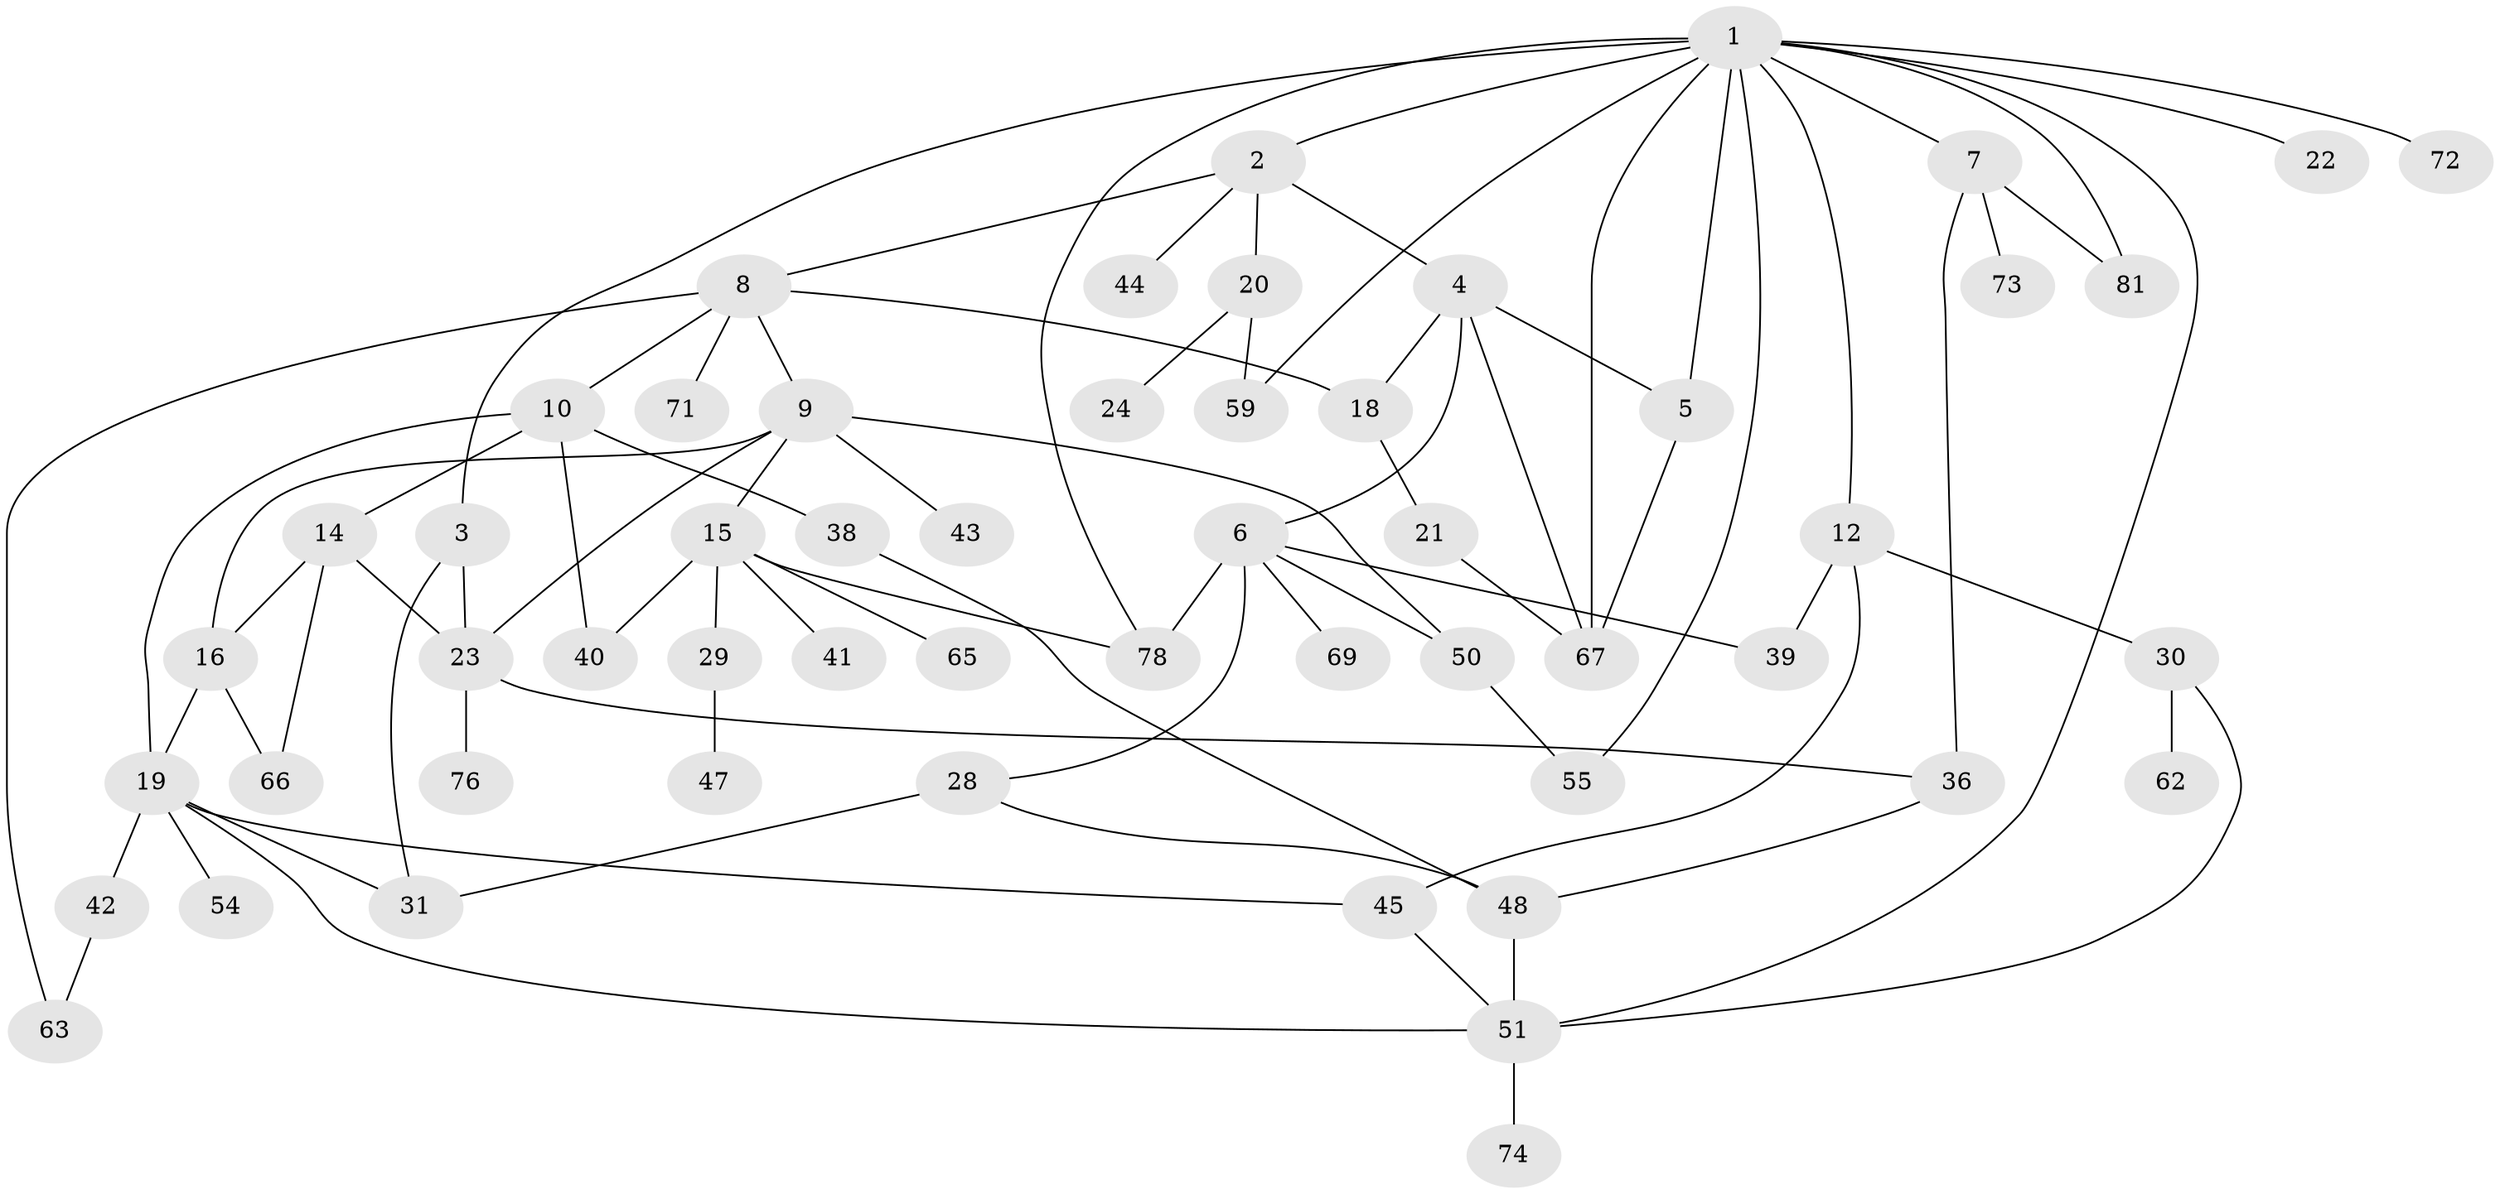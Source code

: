 // Generated by graph-tools (version 1.1) at 2025/23/03/03/25 07:23:34]
// undirected, 54 vertices, 82 edges
graph export_dot {
graph [start="1"]
  node [color=gray90,style=filled];
  1 [super="+13"];
  2 [super="+35"];
  3 [super="+25"];
  4 [super="+34"];
  5;
  6 [super="+46"];
  7 [super="+53"];
  8 [super="+57"];
  9 [super="+11"];
  10 [super="+27"];
  12 [super="+33"];
  14 [super="+52"];
  15 [super="+17"];
  16 [super="+75"];
  18;
  19 [super="+37"];
  20 [super="+32"];
  21 [super="+26"];
  22;
  23 [super="+56"];
  24;
  28 [super="+60"];
  29 [super="+58"];
  30 [super="+49"];
  31 [super="+61"];
  36;
  38;
  39 [super="+79"];
  40;
  41;
  42;
  43;
  44;
  45;
  47;
  48 [super="+64"];
  50 [super="+70"];
  51 [super="+68"];
  54;
  55;
  59;
  62;
  63;
  65;
  66;
  67 [super="+80"];
  69;
  71;
  72 [super="+77"];
  73;
  74;
  76;
  78;
  81;
  1 -- 2 [weight=2];
  1 -- 3;
  1 -- 7;
  1 -- 12;
  1 -- 22;
  1 -- 55;
  1 -- 72;
  1 -- 81;
  1 -- 67;
  1 -- 51;
  1 -- 5;
  1 -- 59;
  1 -- 78;
  2 -- 4;
  2 -- 8;
  2 -- 20;
  2 -- 44;
  3 -- 31;
  3 -- 23;
  4 -- 5;
  4 -- 6;
  4 -- 18;
  4 -- 67;
  5 -- 67;
  6 -- 28;
  6 -- 69;
  6 -- 78;
  6 -- 50;
  6 -- 39;
  7 -- 73;
  7 -- 81;
  7 -- 36;
  8 -- 9;
  8 -- 10;
  8 -- 18;
  8 -- 71;
  8 -- 63;
  9 -- 15;
  9 -- 43;
  9 -- 50;
  9 -- 16;
  9 -- 23;
  10 -- 14;
  10 -- 19;
  10 -- 40;
  10 -- 38;
  12 -- 30 [weight=2];
  12 -- 45;
  12 -- 39;
  14 -- 16;
  14 -- 23;
  14 -- 66;
  15 -- 29;
  15 -- 40;
  15 -- 41;
  15 -- 65;
  15 -- 78 [weight=2];
  16 -- 66;
  16 -- 19;
  18 -- 21;
  19 -- 42;
  19 -- 51;
  19 -- 31;
  19 -- 45;
  19 -- 54;
  20 -- 24;
  20 -- 59;
  21 -- 67;
  23 -- 36;
  23 -- 76;
  28 -- 31;
  28 -- 48;
  29 -- 47;
  30 -- 62;
  30 -- 51;
  36 -- 48;
  38 -- 48;
  42 -- 63;
  45 -- 51;
  48 -- 51;
  50 -- 55;
  51 -- 74;
}

